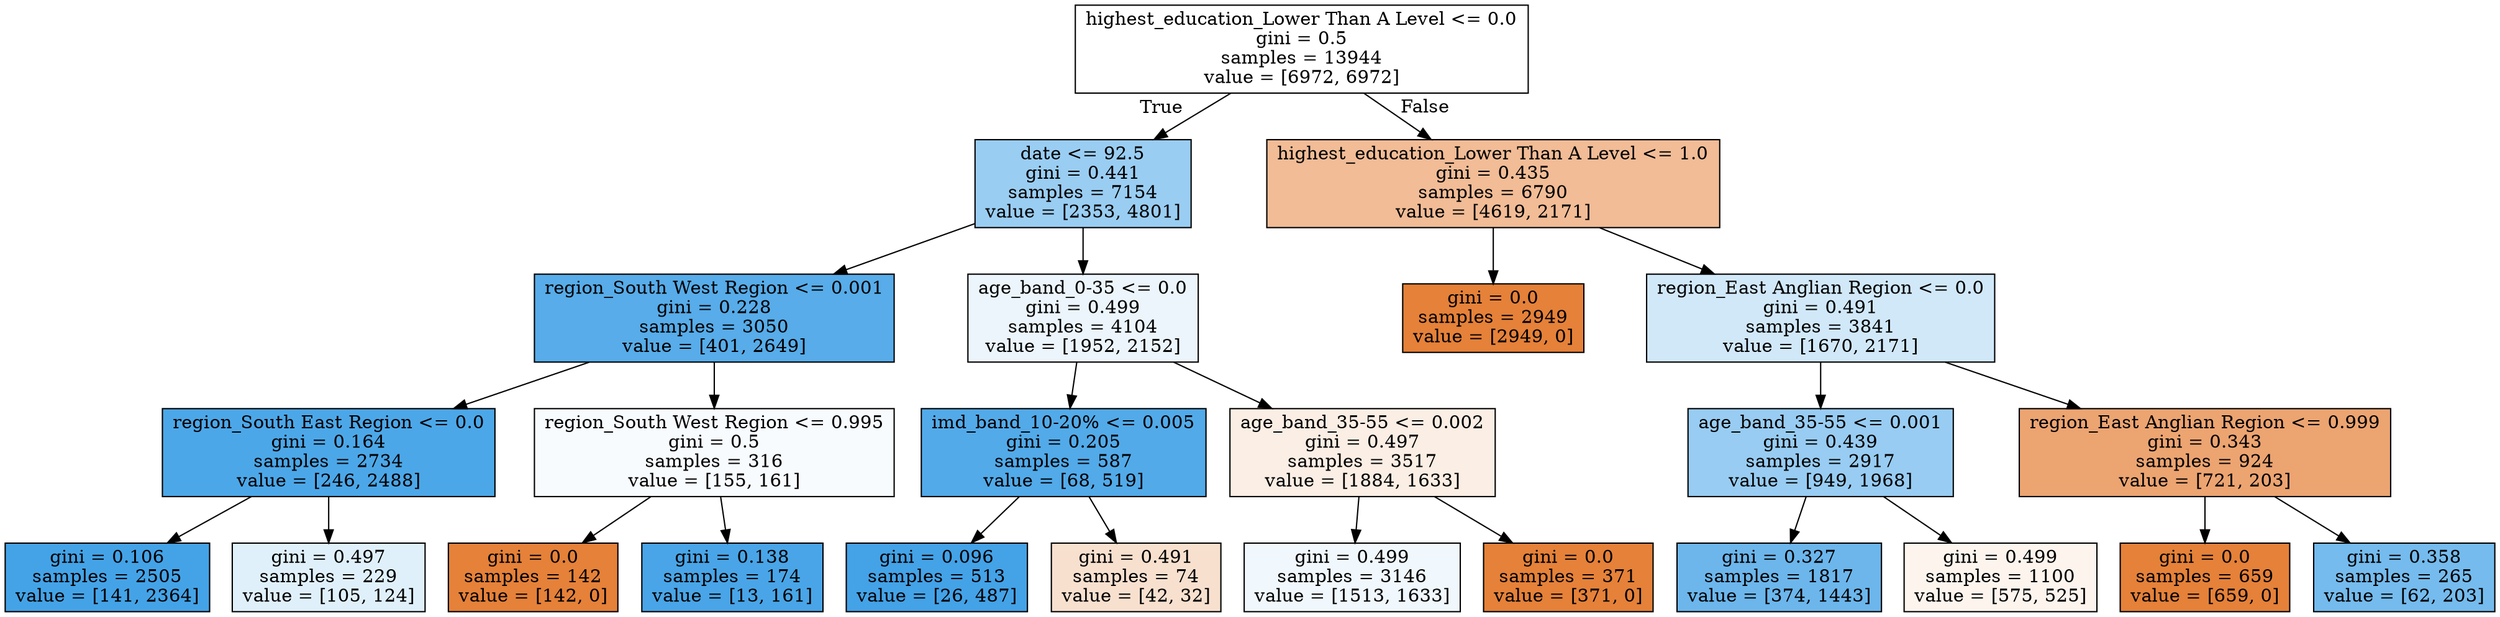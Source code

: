 digraph Tree {
node [shape=box, style="filled", color="black"] ;
0 [label="highest_education_Lower Than A Level <= 0.0\ngini = 0.5\nsamples = 13944\nvalue = [6972, 6972]", fillcolor="#e5813900"] ;
1 [label="date <= 92.5\ngini = 0.441\nsamples = 7154\nvalue = [2353, 4801]", fillcolor="#399de582"] ;
0 -> 1 [labeldistance=2.5, labelangle=45, headlabel="True"] ;
2 [label="region_South West Region <= 0.001\ngini = 0.228\nsamples = 3050\nvalue = [401, 2649]", fillcolor="#399de5d8"] ;
1 -> 2 ;
3 [label="region_South East Region <= 0.0\ngini = 0.164\nsamples = 2734\nvalue = [246, 2488]", fillcolor="#399de5e6"] ;
2 -> 3 ;
4 [label="gini = 0.106\nsamples = 2505\nvalue = [141, 2364]", fillcolor="#399de5f0"] ;
3 -> 4 ;
5 [label="gini = 0.497\nsamples = 229\nvalue = [105, 124]", fillcolor="#399de527"] ;
3 -> 5 ;
6 [label="region_South West Region <= 0.995\ngini = 0.5\nsamples = 316\nvalue = [155, 161]", fillcolor="#399de50a"] ;
2 -> 6 ;
7 [label="gini = 0.0\nsamples = 142\nvalue = [142, 0]", fillcolor="#e58139ff"] ;
6 -> 7 ;
8 [label="gini = 0.138\nsamples = 174\nvalue = [13, 161]", fillcolor="#399de5ea"] ;
6 -> 8 ;
9 [label="age_band_0-35 <= 0.0\ngini = 0.499\nsamples = 4104\nvalue = [1952, 2152]", fillcolor="#399de518"] ;
1 -> 9 ;
10 [label="imd_band_10-20% <= 0.005\ngini = 0.205\nsamples = 587\nvalue = [68, 519]", fillcolor="#399de5de"] ;
9 -> 10 ;
11 [label="gini = 0.096\nsamples = 513\nvalue = [26, 487]", fillcolor="#399de5f1"] ;
10 -> 11 ;
12 [label="gini = 0.491\nsamples = 74\nvalue = [42, 32]", fillcolor="#e581393d"] ;
10 -> 12 ;
13 [label="age_band_35-55 <= 0.002\ngini = 0.497\nsamples = 3517\nvalue = [1884, 1633]", fillcolor="#e5813922"] ;
9 -> 13 ;
14 [label="gini = 0.499\nsamples = 3146\nvalue = [1513, 1633]", fillcolor="#399de513"] ;
13 -> 14 ;
15 [label="gini = 0.0\nsamples = 371\nvalue = [371, 0]", fillcolor="#e58139ff"] ;
13 -> 15 ;
16 [label="highest_education_Lower Than A Level <= 1.0\ngini = 0.435\nsamples = 6790\nvalue = [4619, 2171]", fillcolor="#e5813987"] ;
0 -> 16 [labeldistance=2.5, labelangle=-45, headlabel="False"] ;
17 [label="gini = 0.0\nsamples = 2949\nvalue = [2949, 0]", fillcolor="#e58139ff"] ;
16 -> 17 ;
18 [label="region_East Anglian Region <= 0.0\ngini = 0.491\nsamples = 3841\nvalue = [1670, 2171]", fillcolor="#399de53b"] ;
16 -> 18 ;
19 [label="age_band_35-55 <= 0.001\ngini = 0.439\nsamples = 2917\nvalue = [949, 1968]", fillcolor="#399de584"] ;
18 -> 19 ;
20 [label="gini = 0.327\nsamples = 1817\nvalue = [374, 1443]", fillcolor="#399de5bd"] ;
19 -> 20 ;
21 [label="gini = 0.499\nsamples = 1100\nvalue = [575, 525]", fillcolor="#e5813916"] ;
19 -> 21 ;
22 [label="region_East Anglian Region <= 0.999\ngini = 0.343\nsamples = 924\nvalue = [721, 203]", fillcolor="#e58139b7"] ;
18 -> 22 ;
23 [label="gini = 0.0\nsamples = 659\nvalue = [659, 0]", fillcolor="#e58139ff"] ;
22 -> 23 ;
24 [label="gini = 0.358\nsamples = 265\nvalue = [62, 203]", fillcolor="#399de5b1"] ;
22 -> 24 ;
}